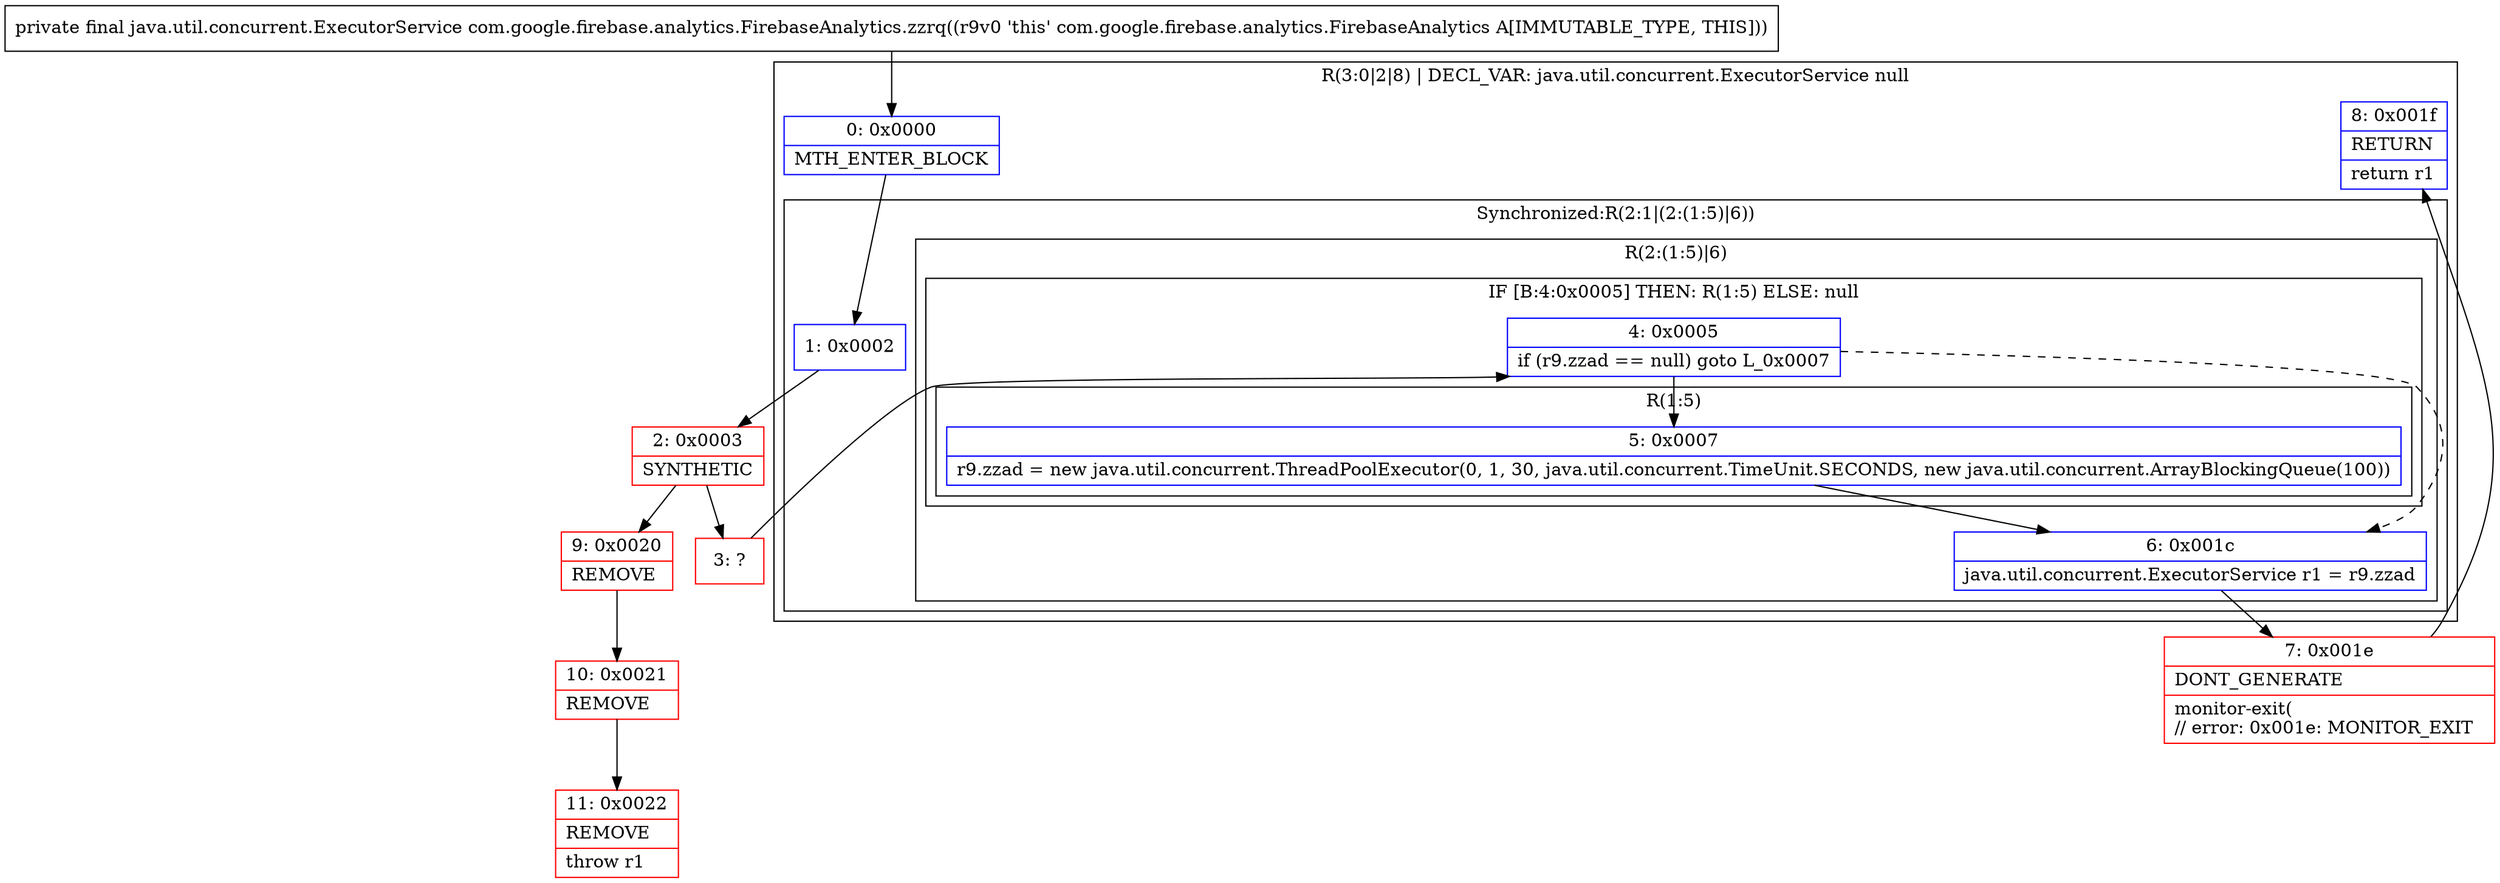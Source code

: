 digraph "CFG forcom.google.firebase.analytics.FirebaseAnalytics.zzrq()Ljava\/util\/concurrent\/ExecutorService;" {
subgraph cluster_Region_2085868482 {
label = "R(3:0|2|8) | DECL_VAR: java.util.concurrent.ExecutorService null\l";
node [shape=record,color=blue];
Node_0 [shape=record,label="{0\:\ 0x0000|MTH_ENTER_BLOCK\l}"];
subgraph cluster_SynchronizedRegion_769700223 {
label = "Synchronized:R(2:1|(2:(1:5)|6))";
node [shape=record,color=blue];
Node_1 [shape=record,label="{1\:\ 0x0002}"];
subgraph cluster_Region_733806378 {
label = "R(2:(1:5)|6)";
node [shape=record,color=blue];
subgraph cluster_IfRegion_334225941 {
label = "IF [B:4:0x0005] THEN: R(1:5) ELSE: null";
node [shape=record,color=blue];
Node_4 [shape=record,label="{4\:\ 0x0005|if (r9.zzad == null) goto L_0x0007\l}"];
subgraph cluster_Region_1150664026 {
label = "R(1:5)";
node [shape=record,color=blue];
Node_5 [shape=record,label="{5\:\ 0x0007|r9.zzad = new java.util.concurrent.ThreadPoolExecutor(0, 1, 30, java.util.concurrent.TimeUnit.SECONDS, new java.util.concurrent.ArrayBlockingQueue(100))\l}"];
}
}
Node_6 [shape=record,label="{6\:\ 0x001c|java.util.concurrent.ExecutorService r1 = r9.zzad\l}"];
}
}
Node_8 [shape=record,label="{8\:\ 0x001f|RETURN\l|return r1\l}"];
}
Node_2 [shape=record,color=red,label="{2\:\ 0x0003|SYNTHETIC\l}"];
Node_3 [shape=record,color=red,label="{3\:\ ?}"];
Node_7 [shape=record,color=red,label="{7\:\ 0x001e|DONT_GENERATE\l|monitor\-exit(\l\/\/ error: 0x001e: MONITOR_EXIT  \l}"];
Node_9 [shape=record,color=red,label="{9\:\ 0x0020|REMOVE\l}"];
Node_10 [shape=record,color=red,label="{10\:\ 0x0021|REMOVE\l}"];
Node_11 [shape=record,color=red,label="{11\:\ 0x0022|REMOVE\l|throw r1\l}"];
MethodNode[shape=record,label="{private final java.util.concurrent.ExecutorService com.google.firebase.analytics.FirebaseAnalytics.zzrq((r9v0 'this' com.google.firebase.analytics.FirebaseAnalytics A[IMMUTABLE_TYPE, THIS])) }"];
MethodNode -> Node_0;
Node_0 -> Node_1;
Node_1 -> Node_2;
Node_4 -> Node_5;
Node_4 -> Node_6[style=dashed];
Node_5 -> Node_6;
Node_6 -> Node_7;
Node_2 -> Node_3;
Node_2 -> Node_9;
Node_3 -> Node_4;
Node_7 -> Node_8;
Node_9 -> Node_10;
Node_10 -> Node_11;
}

